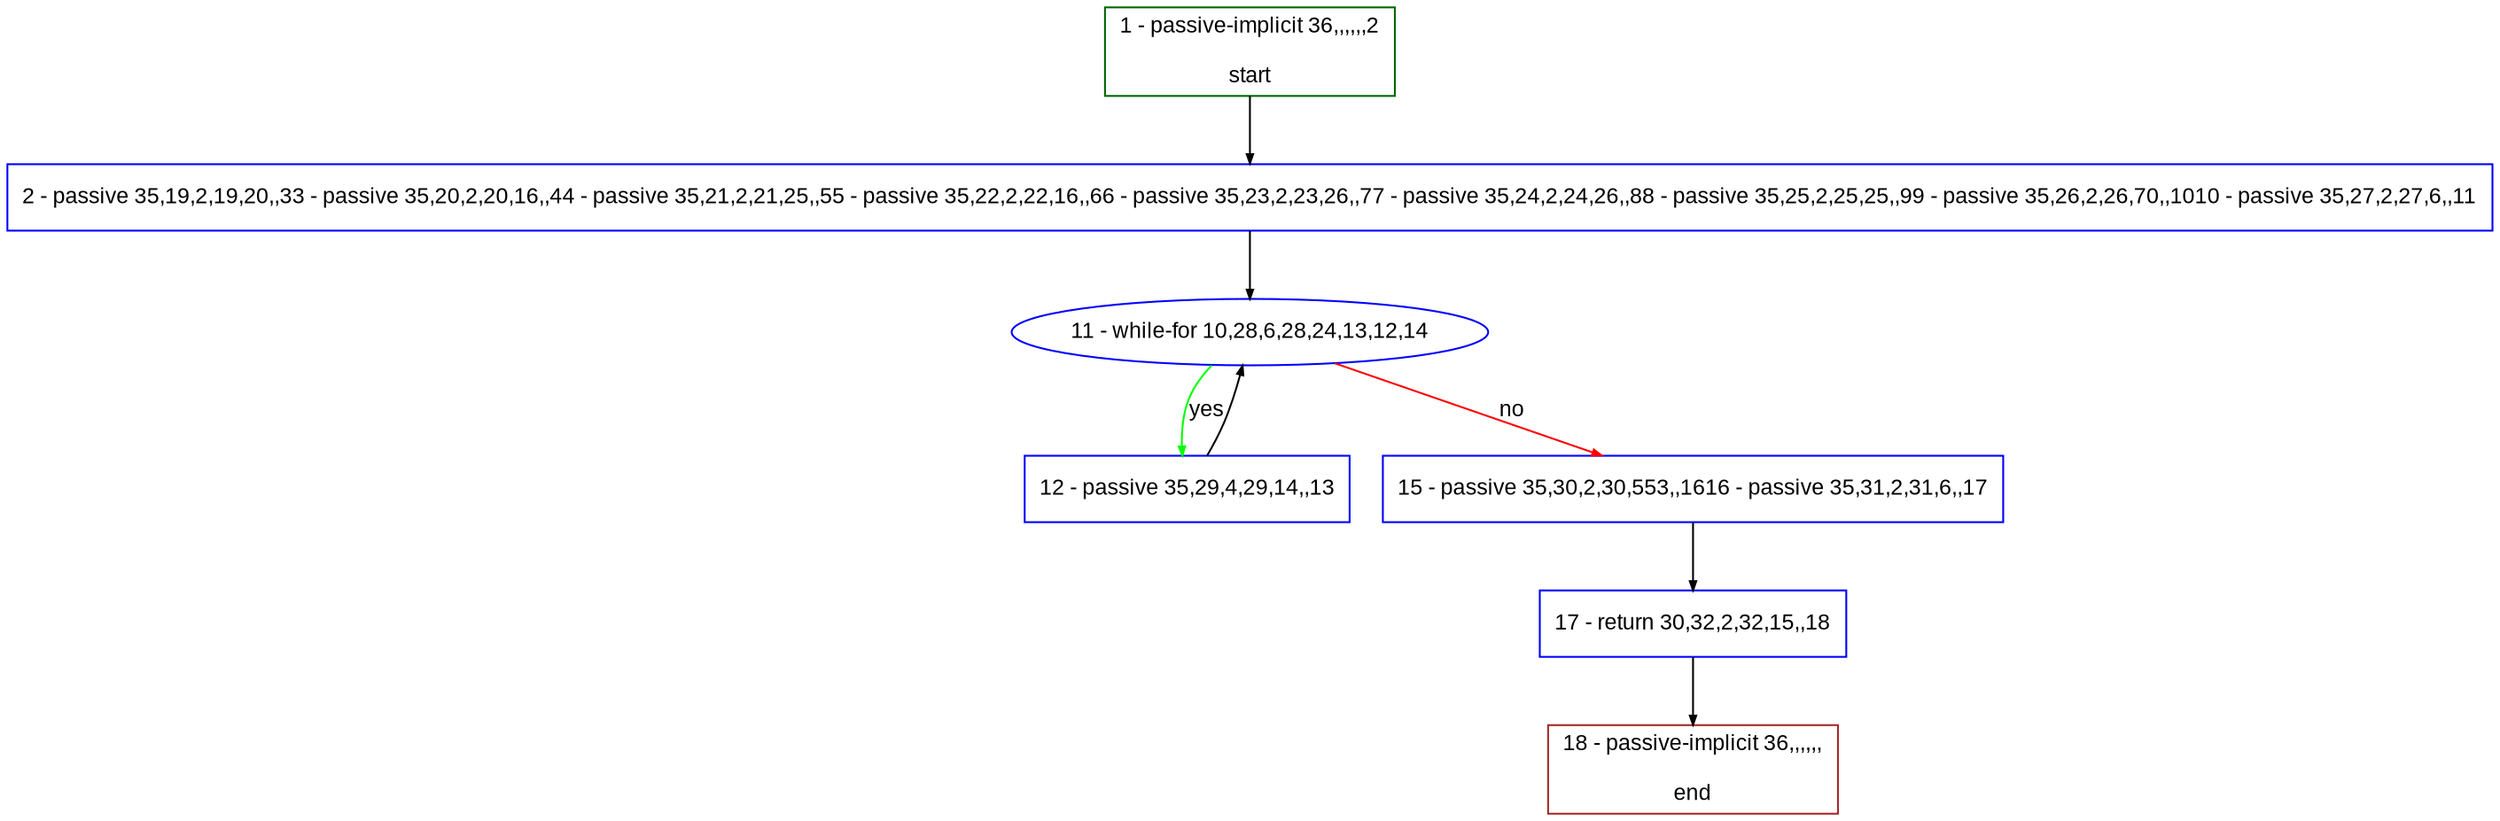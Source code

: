 digraph "" {
  graph [pack="true", label="", fontsize="12", packmode="clust", fontname="Arial", fillcolor="#FFFFCC", bgcolor="white", style="rounded,filled", compound="true"];
  node [node_initialized="no", label="", color="grey", fontsize="12", fillcolor="white", fontname="Arial", style="filled", shape="rectangle", compound="true", fixedsize="false"];
  edge [fontcolor="black", arrowhead="normal", arrowtail="none", arrowsize="0.5", ltail="", label="", color="black", fontsize="12", lhead="", fontname="Arial", dir="forward", compound="true"];
  __N1 [label="2 - passive 35,19,2,19,20,,33 - passive 35,20,2,20,16,,44 - passive 35,21,2,21,25,,55 - passive 35,22,2,22,16,,66 - passive 35,23,2,23,26,,77 - passive 35,24,2,24,26,,88 - passive 35,25,2,25,25,,99 - passive 35,26,2,26,70,,1010 - passive 35,27,2,27,6,,11", color="#0000ff", fillcolor="#ffffff", style="filled", shape="box"];
  __N2 [label="1 - passive-implicit 36,,,,,,2\n\nstart", color="#006400", fillcolor="#ffffff", style="filled", shape="box"];
  __N3 [label="11 - while-for 10,28,6,28,24,13,12,14", color="#0000ff", fillcolor="#ffffff", style="filled", shape="oval"];
  __N4 [label="12 - passive 35,29,4,29,14,,13", color="#0000ff", fillcolor="#ffffff", style="filled", shape="box"];
  __N5 [label="15 - passive 35,30,2,30,553,,1616 - passive 35,31,2,31,6,,17", color="#0000ff", fillcolor="#ffffff", style="filled", shape="box"];
  __N6 [label="17 - return 30,32,2,32,15,,18", color="#0000ff", fillcolor="#ffffff", style="filled", shape="box"];
  __N7 [label="18 - passive-implicit 36,,,,,,\n\nend", color="#a52a2a", fillcolor="#ffffff", style="filled", shape="box"];
  __N2 -> __N1 [arrowhead="normal", arrowtail="none", color="#000000", label="", dir="forward"];
  __N1 -> __N3 [arrowhead="normal", arrowtail="none", color="#000000", label="", dir="forward"];
  __N3 -> __N4 [arrowhead="normal", arrowtail="none", color="#00ff00", label="yes", dir="forward"];
  __N4 -> __N3 [arrowhead="normal", arrowtail="none", color="#000000", label="", dir="forward"];
  __N3 -> __N5 [arrowhead="normal", arrowtail="none", color="#ff0000", label="no", dir="forward"];
  __N5 -> __N6 [arrowhead="normal", arrowtail="none", color="#000000", label="", dir="forward"];
  __N6 -> __N7 [arrowhead="normal", arrowtail="none", color="#000000", label="", dir="forward"];
}
